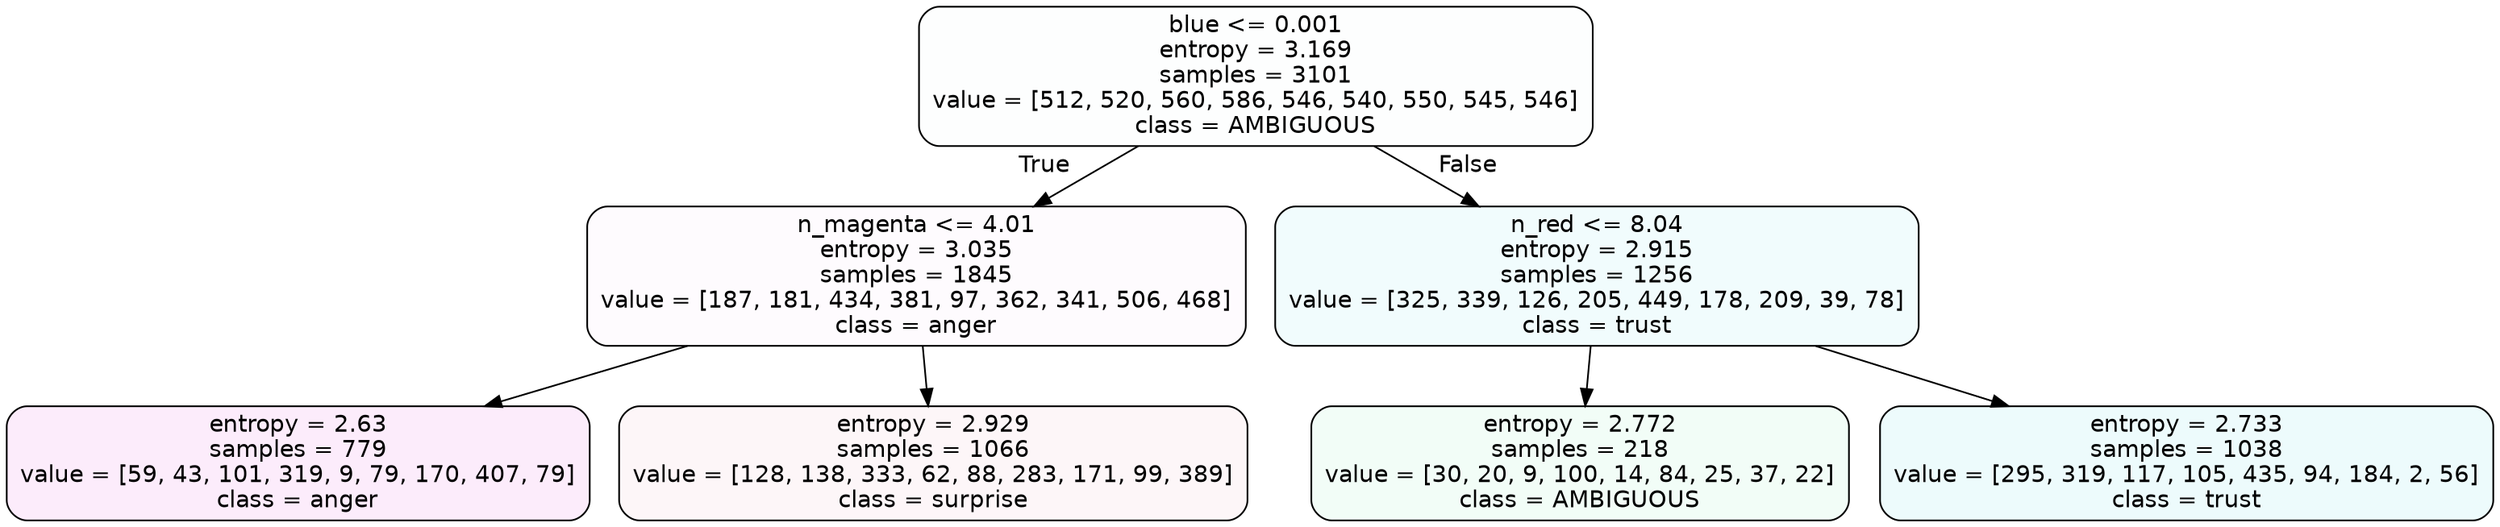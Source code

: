 digraph Tree {
node [shape=box, style="filled, rounded", color="black", fontname=helvetica] ;
edge [fontname=helvetica] ;
0 [label="blue <= 0.001\nentropy = 3.169\nsamples = 3101\nvalue = [512, 520, 560, 586, 546, 540, 550, 545, 546]\nclass = AMBIGUOUS", fillcolor="#39e58102"] ;
1 [label="n_magenta <= 4.01\nentropy = 3.035\nsamples = 1845\nvalue = [187, 181, 434, 381, 97, 362, 341, 506, 468]\nclass = anger", fillcolor="#e539d704"] ;
0 -> 1 [labeldistance=2.5, labelangle=45, headlabel="True"] ;
2 [label="entropy = 2.63\nsamples = 779\nvalue = [59, 43, 101, 319, 9, 79, 170, 407, 79]\nclass = anger", fillcolor="#e539d718"] ;
1 -> 2 ;
3 [label="entropy = 2.929\nsamples = 1066\nvalue = [128, 138, 333, 62, 88, 283, 171, 99, 389]\nclass = surprise", fillcolor="#e539640b"] ;
1 -> 3 ;
4 [label="n_red <= 8.04\nentropy = 2.915\nsamples = 1256\nvalue = [325, 339, 126, 205, 449, 178, 209, 39, 78]\nclass = trust", fillcolor="#39d7e511"] ;
0 -> 4 [labeldistance=2.5, labelangle=-45, headlabel="False"] ;
5 [label="entropy = 2.772\nsamples = 218\nvalue = [30, 20, 9, 100, 14, 84, 25, 37, 22]\nclass = AMBIGUOUS", fillcolor="#39e58110"] ;
4 -> 5 ;
6 [label="entropy = 2.733\nsamples = 1038\nvalue = [295, 319, 117, 105, 435, 94, 184, 2, 56]\nclass = trust", fillcolor="#39d7e517"] ;
4 -> 6 ;
}